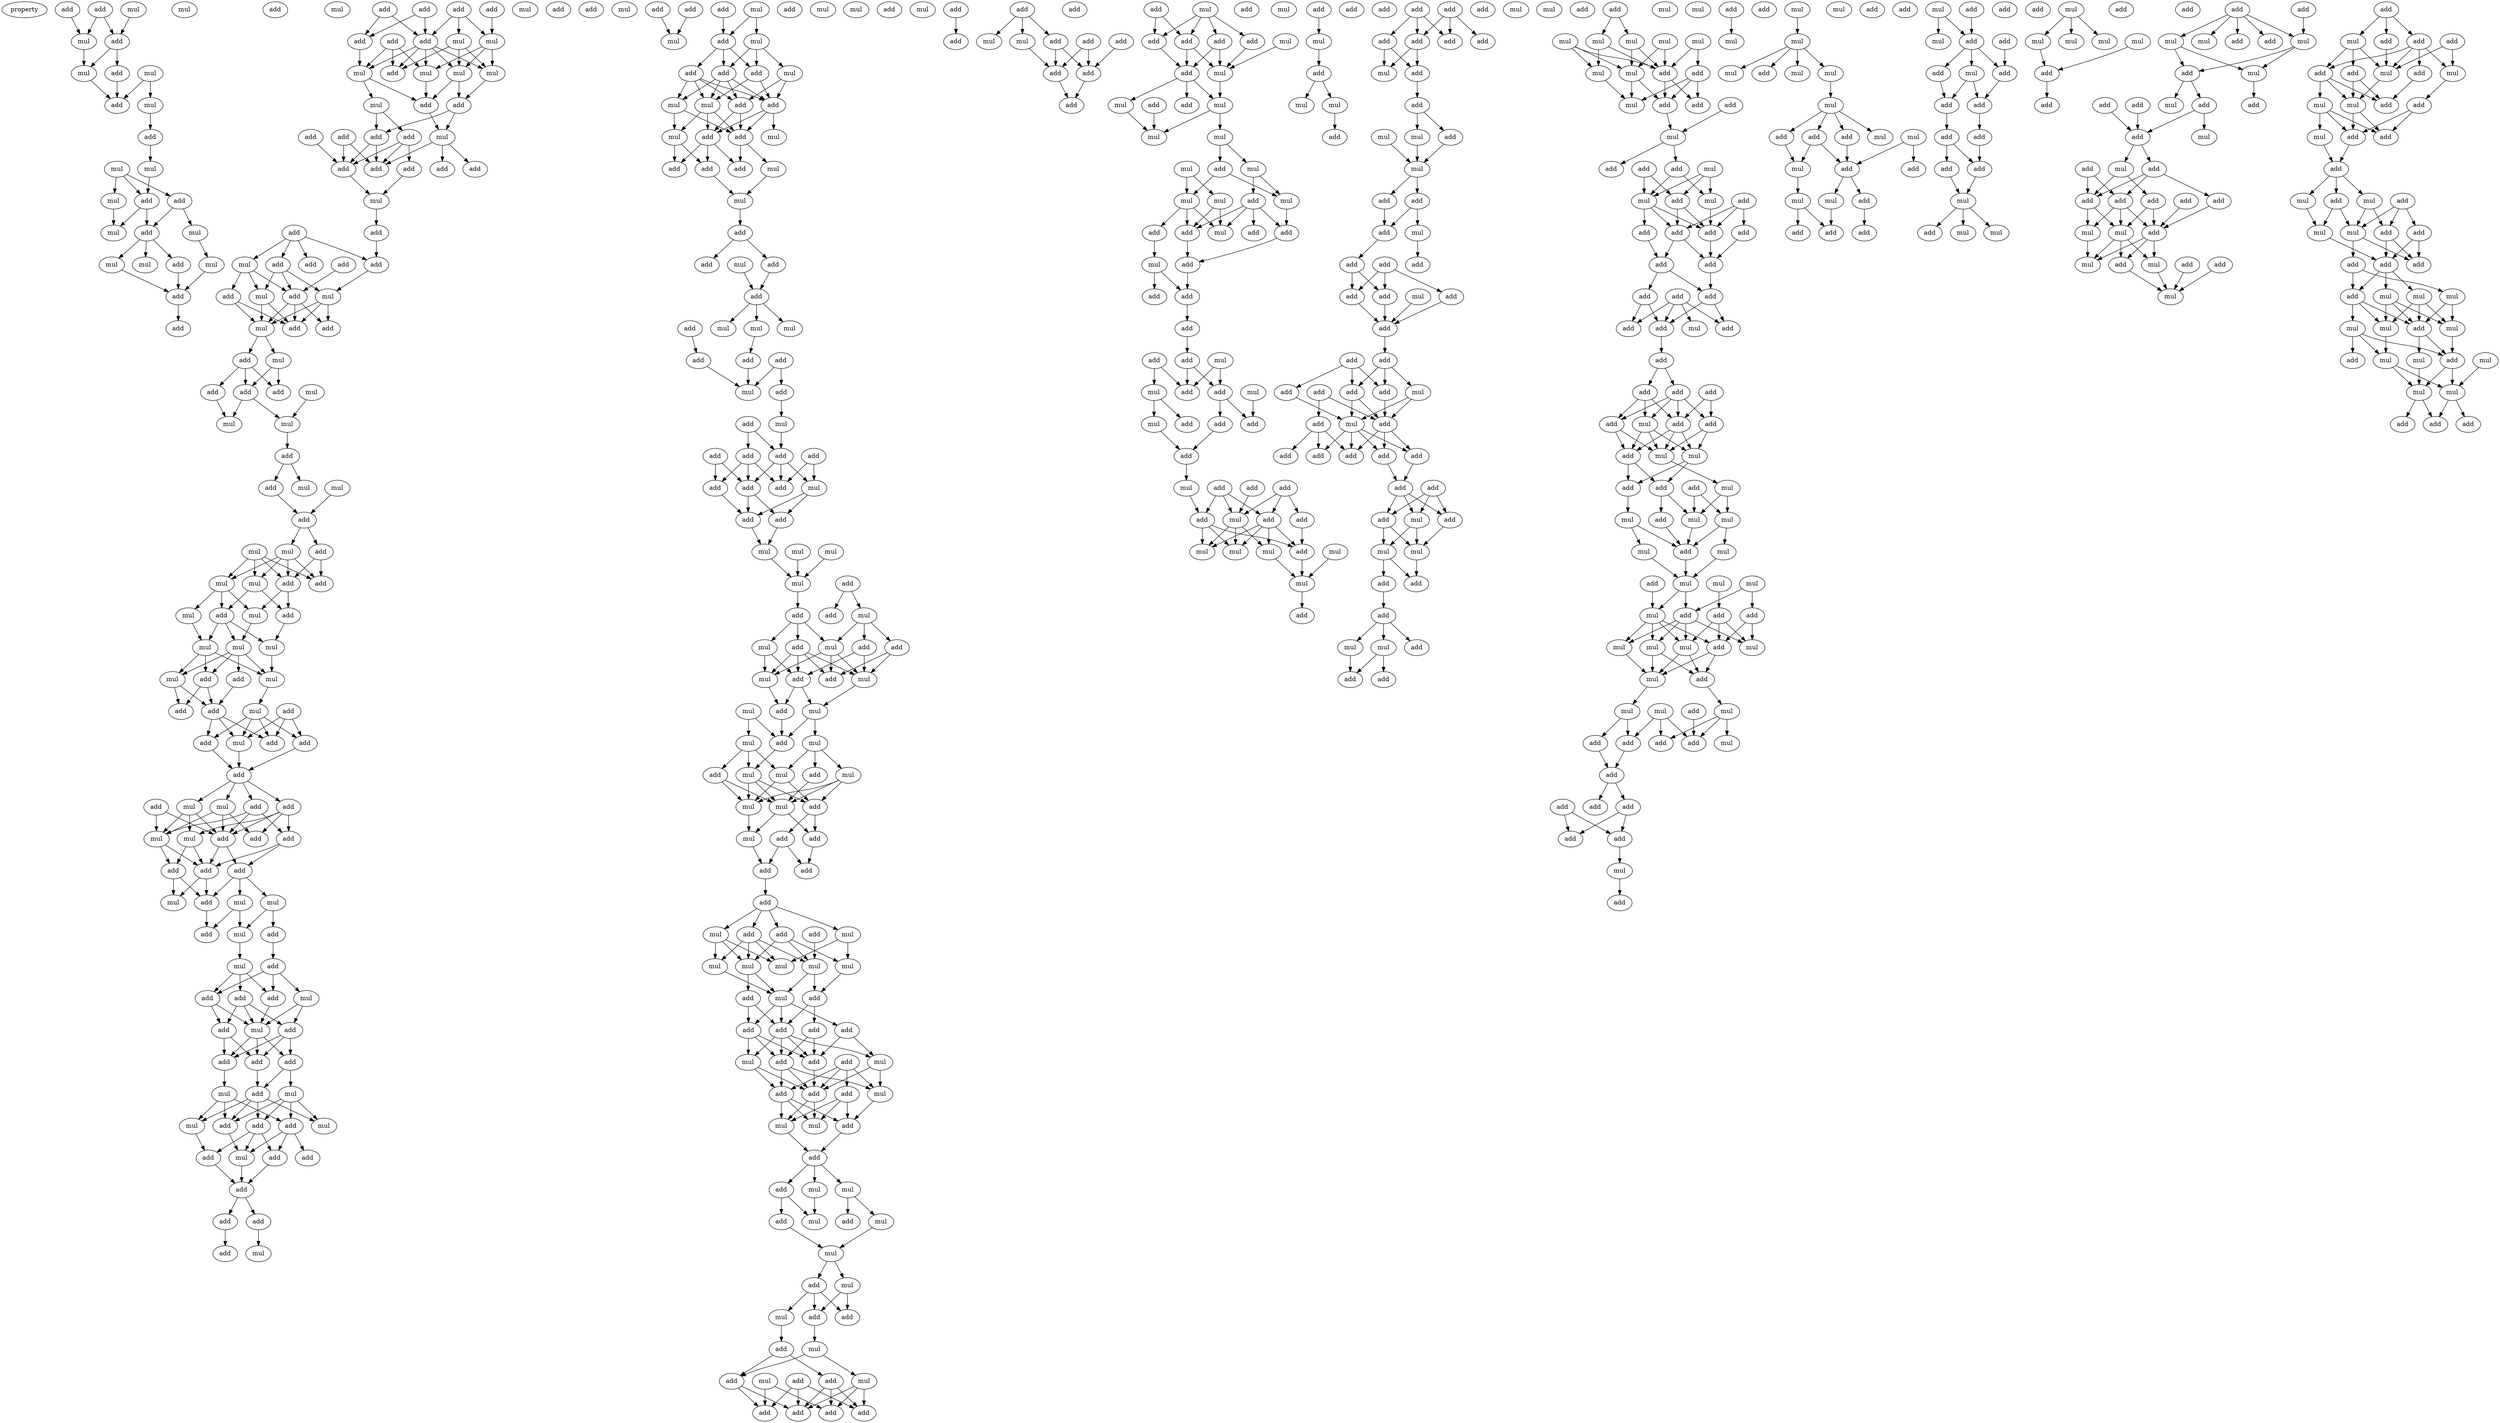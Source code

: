 digraph {
    node [fontcolor=black]
    property [mul=2,lf=1.6]
    0 [ label = mul ];
    1 [ label = mul ];
    2 [ label = add ];
    3 [ label = add ];
    4 [ label = add ];
    5 [ label = mul ];
    6 [ label = add ];
    7 [ label = add ];
    8 [ label = mul ];
    9 [ label = mul ];
    10 [ label = mul ];
    11 [ label = add ];
    12 [ label = add ];
    13 [ label = mul ];
    14 [ label = mul ];
    15 [ label = mul ];
    16 [ label = add ];
    17 [ label = mul ];
    18 [ label = add ];
    19 [ label = mul ];
    20 [ label = add ];
    21 [ label = mul ];
    22 [ label = mul ];
    23 [ label = add ];
    24 [ label = mul ];
    25 [ label = mul ];
    26 [ label = add ];
    27 [ label = add ];
    28 [ label = add ];
    29 [ label = add ];
    30 [ label = add ];
    31 [ label = add ];
    32 [ label = mul ];
    33 [ label = add ];
    34 [ label = add ];
    35 [ label = add ];
    36 [ label = mul ];
    37 [ label = mul ];
    38 [ label = mul ];
    39 [ label = mul ];
    40 [ label = add ];
    41 [ label = mul ];
    42 [ label = mul ];
    43 [ label = add ];
    44 [ label = add ];
    45 [ label = mul ];
    46 [ label = add ];
    47 [ label = add ];
    48 [ label = add ];
    49 [ label = add ];
    50 [ label = add ];
    51 [ label = add ];
    52 [ label = add ];
    53 [ label = add ];
    54 [ label = add ];
    55 [ label = mul ];
    56 [ label = add ];
    57 [ label = add ];
    58 [ label = add ];
    59 [ label = add ];
    60 [ label = mul ];
    61 [ label = add ];
    62 [ label = add ];
    63 [ label = add ];
    64 [ label = add ];
    65 [ label = mul ];
    66 [ label = mul ];
    67 [ label = add ];
    68 [ label = mul ];
    69 [ label = add ];
    70 [ label = add ];
    71 [ label = mul ];
    72 [ label = add ];
    73 [ label = mul ];
    74 [ label = add ];
    75 [ label = add ];
    76 [ label = mul ];
    77 [ label = mul ];
    78 [ label = mul ];
    79 [ label = add ];
    80 [ label = add ];
    81 [ label = mul ];
    82 [ label = add ];
    83 [ label = mul ];
    84 [ label = add ];
    85 [ label = mul ];
    86 [ label = add ];
    87 [ label = mul ];
    88 [ label = add ];
    89 [ label = mul ];
    90 [ label = add ];
    91 [ label = mul ];
    92 [ label = add ];
    93 [ label = mul ];
    94 [ label = add ];
    95 [ label = mul ];
    96 [ label = add ];
    97 [ label = mul ];
    98 [ label = mul ];
    99 [ label = mul ];
    100 [ label = mul ];
    101 [ label = add ];
    102 [ label = add ];
    103 [ label = mul ];
    104 [ label = add ];
    105 [ label = add ];
    106 [ label = add ];
    107 [ label = mul ];
    108 [ label = add ];
    109 [ label = add ];
    110 [ label = add ];
    111 [ label = mul ];
    112 [ label = mul ];
    113 [ label = add ];
    114 [ label = add ];
    115 [ label = mul ];
    116 [ label = mul ];
    117 [ label = add ];
    118 [ label = add ];
    119 [ label = mul ];
    120 [ label = add ];
    121 [ label = mul ];
    122 [ label = add ];
    123 [ label = add ];
    124 [ label = add ];
    125 [ label = add ];
    126 [ label = add ];
    127 [ label = mul ];
    128 [ label = mul ];
    129 [ label = mul ];
    130 [ label = add ];
    131 [ label = add ];
    132 [ label = add ];
    133 [ label = mul ];
    134 [ label = mul ];
    135 [ label = add ];
    136 [ label = mul ];
    137 [ label = add ];
    138 [ label = add ];
    139 [ label = add ];
    140 [ label = add ];
    141 [ label = mul ];
    142 [ label = add ];
    143 [ label = add ];
    144 [ label = add ];
    145 [ label = add ];
    146 [ label = mul ];
    147 [ label = mul ];
    148 [ label = add ];
    149 [ label = add ];
    150 [ label = add ];
    151 [ label = mul ];
    152 [ label = add ];
    153 [ label = mul ];
    154 [ label = add ];
    155 [ label = mul ];
    156 [ label = add ];
    157 [ label = add ];
    158 [ label = add ];
    159 [ label = add ];
    160 [ label = add ];
    161 [ label = mul ];
    162 [ label = add ];
    163 [ label = add ];
    164 [ label = add ];
    165 [ label = mul ];
    166 [ label = mul ];
    167 [ label = add ];
    168 [ label = add ];
    169 [ label = mul ];
    170 [ label = add ];
    171 [ label = mul ];
    172 [ label = add ];
    173 [ label = mul ];
    174 [ label = add ];
    175 [ label = add ];
    176 [ label = mul ];
    177 [ label = mul ];
    178 [ label = add ];
    179 [ label = add ];
    180 [ label = mul ];
    181 [ label = add ];
    182 [ label = mul ];
    183 [ label = add ];
    184 [ label = add ];
    185 [ label = add ];
    186 [ label = add ];
    187 [ label = mul ];
    188 [ label = mul ];
    189 [ label = mul ];
    190 [ label = add ];
    191 [ label = add ];
    192 [ label = mul ];
    193 [ label = add ];
    194 [ label = add ];
    195 [ label = mul ];
    196 [ label = add ];
    197 [ label = mul ];
    198 [ label = mul ];
    199 [ label = add ];
    200 [ label = mul ];
    201 [ label = add ];
    202 [ label = add ];
    203 [ label = add ];
    204 [ label = mul ];
    205 [ label = add ];
    206 [ label = add ];
    207 [ label = mul ];
    208 [ label = add ];
    209 [ label = add ];
    210 [ label = add ];
    211 [ label = add ];
    212 [ label = add ];
    213 [ label = add ];
    214 [ label = mul ];
    215 [ label = add ];
    216 [ label = add ];
    217 [ label = add ];
    218 [ label = mul ];
    219 [ label = add ];
    220 [ label = mul ];
    221 [ label = mul ];
    222 [ label = add ];
    223 [ label = add ];
    224 [ label = mul ];
    225 [ label = mul ];
    226 [ label = add ];
    227 [ label = add ];
    228 [ label = mul ];
    229 [ label = add ];
    230 [ label = mul ];
    231 [ label = add ];
    232 [ label = add ];
    233 [ label = add ];
    234 [ label = mul ];
    235 [ label = mul ];
    236 [ label = add ];
    237 [ label = mul ];
    238 [ label = add ];
    239 [ label = mul ];
    240 [ label = mul ];
    241 [ label = add ];
    242 [ label = mul ];
    243 [ label = mul ];
    244 [ label = add ];
    245 [ label = add ];
    246 [ label = mul ];
    247 [ label = mul ];
    248 [ label = mul ];
    249 [ label = add ];
    250 [ label = mul ];
    251 [ label = mul ];
    252 [ label = add ];
    253 [ label = add ];
    254 [ label = add ];
    255 [ label = add ];
    256 [ label = add ];
    257 [ label = add ];
    258 [ label = mul ];
    259 [ label = add ];
    260 [ label = add ];
    261 [ label = mul ];
    262 [ label = mul ];
    263 [ label = mul ];
    264 [ label = mul ];
    265 [ label = mul ];
    266 [ label = mul ];
    267 [ label = add ];
    268 [ label = mul ];
    269 [ label = add ];
    270 [ label = add ];
    271 [ label = add ];
    272 [ label = add ];
    273 [ label = add ];
    274 [ label = mul ];
    275 [ label = add ];
    276 [ label = mul ];
    277 [ label = add ];
    278 [ label = add ];
    279 [ label = mul ];
    280 [ label = add ];
    281 [ label = add ];
    282 [ label = add ];
    283 [ label = mul ];
    284 [ label = mul ];
    285 [ label = add ];
    286 [ label = add ];
    287 [ label = add ];
    288 [ label = mul ];
    289 [ label = mul ];
    290 [ label = add ];
    291 [ label = add ];
    292 [ label = mul ];
    293 [ label = mul ];
    294 [ label = mul ];
    295 [ label = add ];
    296 [ label = mul ];
    297 [ label = mul ];
    298 [ label = add ];
    299 [ label = add ];
    300 [ label = add ];
    301 [ label = mul ];
    302 [ label = add ];
    303 [ label = add ];
    304 [ label = add ];
    305 [ label = mul ];
    306 [ label = mul ];
    307 [ label = add ];
    308 [ label = add ];
    309 [ label = add ];
    310 [ label = add ];
    311 [ label = add ];
    312 [ label = mul ];
    313 [ label = add ];
    314 [ label = add ];
    315 [ label = mul ];
    316 [ label = add ];
    317 [ label = add ];
    318 [ label = add ];
    319 [ label = add ];
    320 [ label = add ];
    321 [ label = add ];
    322 [ label = mul ];
    323 [ label = add ];
    324 [ label = add ];
    325 [ label = mul ];
    326 [ label = add ];
    327 [ label = add ];
    328 [ label = add ];
    329 [ label = mul ];
    330 [ label = mul ];
    331 [ label = mul ];
    332 [ label = add ];
    333 [ label = add ];
    334 [ label = add ];
    335 [ label = mul ];
    336 [ label = mul ];
    337 [ label = mul ];
    338 [ label = mul ];
    339 [ label = add ];
    340 [ label = mul ];
    341 [ label = mul ];
    342 [ label = mul ];
    343 [ label = add ];
    344 [ label = add ];
    345 [ label = add ];
    346 [ label = add ];
    347 [ label = mul ];
    348 [ label = add ];
    349 [ label = mul ];
    350 [ label = add ];
    351 [ label = add ];
    352 [ label = add ];
    353 [ label = add ];
    354 [ label = add ];
    355 [ label = mul ];
    356 [ label = add ];
    357 [ label = mul ];
    358 [ label = add ];
    359 [ label = add ];
    360 [ label = mul ];
    361 [ label = mul ];
    362 [ label = mul ];
    363 [ label = add ];
    364 [ label = add ];
    365 [ label = add ];
    366 [ label = add ];
    367 [ label = add ];
    368 [ label = add ];
    369 [ label = add ];
    370 [ label = mul ];
    371 [ label = add ];
    372 [ label = add ];
    373 [ label = mul ];
    374 [ label = add ];
    375 [ label = mul ];
    376 [ label = mul ];
    377 [ label = mul ];
    378 [ label = mul ];
    379 [ label = add ];
    380 [ label = mul ];
    381 [ label = add ];
    382 [ label = add ];
    383 [ label = mul ];
    384 [ label = add ];
    385 [ label = add ];
    386 [ label = mul ];
    387 [ label = mul ];
    388 [ label = add ];
    389 [ label = add ];
    390 [ label = add ];
    391 [ label = add ];
    392 [ label = add ];
    393 [ label = add ];
    394 [ label = add ];
    395 [ label = add ];
    396 [ label = add ];
    397 [ label = mul ];
    398 [ label = add ];
    399 [ label = add ];
    400 [ label = mul ];
    401 [ label = mul ];
    402 [ label = add ];
    403 [ label = mul ];
    404 [ label = mul ];
    405 [ label = mul ];
    406 [ label = add ];
    407 [ label = add ];
    408 [ label = mul ];
    409 [ label = add ];
    410 [ label = add ];
    411 [ label = add ];
    412 [ label = add ];
    413 [ label = add ];
    414 [ label = add ];
    415 [ label = mul ];
    416 [ label = add ];
    417 [ label = add ];
    418 [ label = add ];
    419 [ label = add ];
    420 [ label = mul ];
    421 [ label = add ];
    422 [ label = add ];
    423 [ label = add ];
    424 [ label = add ];
    425 [ label = add ];
    426 [ label = mul ];
    427 [ label = add ];
    428 [ label = add ];
    429 [ label = add ];
    430 [ label = add ];
    431 [ label = add ];
    432 [ label = add ];
    433 [ label = add ];
    434 [ label = add ];
    435 [ label = mul ];
    436 [ label = add ];
    437 [ label = add ];
    438 [ label = mul ];
    439 [ label = mul ];
    440 [ label = add ];
    441 [ label = add ];
    442 [ label = add ];
    443 [ label = add ];
    444 [ label = mul ];
    445 [ label = mul ];
    446 [ label = add ];
    447 [ label = add ];
    448 [ label = add ];
    449 [ label = add ];
    450 [ label = mul ];
    451 [ label = mul ];
    452 [ label = mul ];
    453 [ label = mul ];
    454 [ label = mul ];
    455 [ label = add ];
    456 [ label = add ];
    457 [ label = mul ];
    458 [ label = mul ];
    459 [ label = add ];
    460 [ label = add ];
    461 [ label = mul ];
    462 [ label = add ];
    463 [ label = mul ];
    464 [ label = add ];
    465 [ label = mul ];
    466 [ label = add ];
    467 [ label = add ];
    468 [ label = add ];
    469 [ label = add ];
    470 [ label = mul ];
    471 [ label = mul ];
    472 [ label = add ];
    473 [ label = add ];
    474 [ label = add ];
    475 [ label = add ];
    476 [ label = add ];
    477 [ label = add ];
    478 [ label = add ];
    479 [ label = add ];
    480 [ label = add ];
    481 [ label = add ];
    482 [ label = mul ];
    483 [ label = add ];
    484 [ label = add ];
    485 [ label = mul ];
    486 [ label = add ];
    487 [ label = add ];
    488 [ label = add ];
    489 [ label = add ];
    490 [ label = add ];
    491 [ label = mul ];
    492 [ label = add ];
    493 [ label = add ];
    494 [ label = mul ];
    495 [ label = add ];
    496 [ label = mul ];
    497 [ label = add ];
    498 [ label = add ];
    499 [ label = add ];
    500 [ label = mul ];
    501 [ label = mul ];
    502 [ label = add ];
    503 [ label = mul ];
    504 [ label = mul ];
    505 [ label = add ];
    506 [ label = mul ];
    507 [ label = mul ];
    508 [ label = mul ];
    509 [ label = add ];
    510 [ label = mul ];
    511 [ label = mul ];
    512 [ label = mul ];
    513 [ label = add ];
    514 [ label = add ];
    515 [ label = add ];
    516 [ label = mul ];
    517 [ label = mul ];
    518 [ label = add ];
    519 [ label = mul ];
    520 [ label = mul ];
    521 [ label = add ];
    522 [ label = mul ];
    523 [ label = add ];
    524 [ label = mul ];
    525 [ label = mul ];
    526 [ label = mul ];
    527 [ label = add ];
    528 [ label = add ];
    529 [ label = add ];
    530 [ label = add ];
    531 [ label = mul ];
    532 [ label = add ];
    533 [ label = add ];
    534 [ label = add ];
    535 [ label = add ];
    536 [ label = add ];
    537 [ label = add ];
    538 [ label = mul ];
    539 [ label = mul ];
    540 [ label = add ];
    541 [ label = add ];
    542 [ label = mul ];
    543 [ label = add ];
    544 [ label = mul ];
    545 [ label = mul ];
    546 [ label = mul ];
    547 [ label = mul ];
    548 [ label = add ];
    549 [ label = add ];
    550 [ label = mul ];
    551 [ label = mul ];
    552 [ label = mul ];
    553 [ label = mul ];
    554 [ label = add ];
    555 [ label = add ];
    556 [ label = mul ];
    557 [ label = add ];
    558 [ label = mul ];
    559 [ label = add ];
    560 [ label = add ];
    561 [ label = add ];
    562 [ label = mul ];
    563 [ label = mul ];
    564 [ label = add ];
    565 [ label = add ];
    566 [ label = add ];
    567 [ label = add ];
    568 [ label = mul ];
    569 [ label = add ];
    570 [ label = add ];
    571 [ label = add ];
    572 [ label = mul ];
    573 [ label = add ];
    574 [ label = add ];
    575 [ label = add ];
    576 [ label = add ];
    577 [ label = mul ];
    578 [ label = add ];
    579 [ label = add ];
    580 [ label = add ];
    581 [ label = add ];
    582 [ label = add ];
    583 [ label = add ];
    584 [ label = mul ];
    585 [ label = add ];
    586 [ label = mul ];
    587 [ label = mul ];
    588 [ label = mul ];
    589 [ label = add ];
    590 [ label = mul ];
    591 [ label = mul ];
    592 [ label = mul ];
    593 [ label = mul ];
    594 [ label = add ];
    595 [ label = add ];
    596 [ label = add ];
    597 [ label = add ];
    598 [ label = add ];
    599 [ label = mul ];
    600 [ label = mul ];
    601 [ label = mul ];
    602 [ label = add ];
    603 [ label = add ];
    604 [ label = add ];
    605 [ label = mul ];
    606 [ label = add ];
    607 [ label = add ];
    608 [ label = add ];
    609 [ label = add ];
    610 [ label = mul ];
    611 [ label = add ];
    612 [ label = mul ];
    613 [ label = add ];
    614 [ label = add ];
    615 [ label = mul ];
    616 [ label = add ];
    617 [ label = add ];
    618 [ label = add ];
    619 [ label = add ];
    620 [ label = add ];
    621 [ label = add ];
    622 [ label = mul ];
    623 [ label = mul ];
    624 [ label = add ];
    625 [ label = mul ];
    626 [ label = mul ];
    627 [ label = add ];
    628 [ label = add ];
    629 [ label = mul ];
    630 [ label = add ];
    631 [ label = mul ];
    632 [ label = add ];
    633 [ label = add ];
    634 [ label = add ];
    635 [ label = mul ];
    636 [ label = add ];
    637 [ label = add ];
    638 [ label = mul ];
    639 [ label = add ];
    640 [ label = mul ];
    641 [ label = mul ];
    642 [ label = add ];
    643 [ label = add ];
    644 [ label = add ];
    645 [ label = mul ];
    646 [ label = add ];
    647 [ label = add ];
    648 [ label = add ];
    649 [ label = mul ];
    650 [ label = mul ];
    651 [ label = add ];
    652 [ label = add ];
    653 [ label = mul ];
    654 [ label = mul ];
    655 [ label = add ];
    656 [ label = add ];
    657 [ label = add ];
    658 [ label = add ];
    659 [ label = add ];
    660 [ label = mul ];
    661 [ label = mul ];
    662 [ label = mul ];
    663 [ label = mul ];
    664 [ label = mul ];
    665 [ label = add ];
    666 [ label = mul ];
    667 [ label = mul ];
    668 [ label = mul ];
    669 [ label = add ];
    670 [ label = mul ];
    671 [ label = add ];
    672 [ label = mul ];
    673 [ label = mul ];
    674 [ label = add ];
    675 [ label = add ];
    676 [ label = add ];
    0 -> 6 [ name = 0 ];
    2 -> 5 [ name = 1 ];
    2 -> 6 [ name = 2 ];
    4 -> 5 [ name = 3 ];
    5 -> 8 [ name = 4 ];
    6 -> 7 [ name = 5 ];
    6 -> 8 [ name = 6 ];
    7 -> 11 [ name = 7 ];
    8 -> 11 [ name = 8 ];
    9 -> 10 [ name = 9 ];
    9 -> 11 [ name = 10 ];
    10 -> 12 [ name = 11 ];
    12 -> 13 [ name = 12 ];
    13 -> 16 [ name = 13 ];
    15 -> 16 [ name = 14 ];
    15 -> 17 [ name = 15 ];
    15 -> 18 [ name = 16 ];
    16 -> 19 [ name = 17 ];
    16 -> 20 [ name = 18 ];
    17 -> 19 [ name = 19 ];
    18 -> 20 [ name = 20 ];
    18 -> 21 [ name = 21 ];
    20 -> 23 [ name = 22 ];
    20 -> 24 [ name = 23 ];
    20 -> 25 [ name = 24 ];
    21 -> 22 [ name = 25 ];
    22 -> 26 [ name = 26 ];
    23 -> 26 [ name = 27 ];
    25 -> 26 [ name = 28 ];
    26 -> 31 [ name = 29 ];
    27 -> 33 [ name = 30 ];
    27 -> 35 [ name = 31 ];
    28 -> 32 [ name = 32 ];
    28 -> 35 [ name = 33 ];
    28 -> 36 [ name = 34 ];
    29 -> 32 [ name = 35 ];
    30 -> 33 [ name = 36 ];
    30 -> 35 [ name = 37 ];
    32 -> 37 [ name = 38 ];
    32 -> 38 [ name = 39 ];
    32 -> 41 [ name = 40 ];
    33 -> 39 [ name = 41 ];
    34 -> 39 [ name = 42 ];
    34 -> 40 [ name = 43 ];
    34 -> 41 [ name = 44 ];
    35 -> 37 [ name = 45 ];
    35 -> 38 [ name = 46 ];
    35 -> 39 [ name = 47 ];
    35 -> 40 [ name = 48 ];
    35 -> 41 [ name = 49 ];
    36 -> 37 [ name = 50 ];
    36 -> 38 [ name = 51 ];
    36 -> 40 [ name = 52 ];
    37 -> 43 [ name = 53 ];
    37 -> 44 [ name = 54 ];
    38 -> 43 [ name = 55 ];
    39 -> 42 [ name = 56 ];
    39 -> 44 [ name = 57 ];
    41 -> 44 [ name = 58 ];
    42 -> 46 [ name = 59 ];
    42 -> 48 [ name = 60 ];
    43 -> 45 [ name = 61 ];
    43 -> 46 [ name = 62 ];
    44 -> 45 [ name = 63 ];
    45 -> 50 [ name = 64 ];
    45 -> 53 [ name = 65 ];
    45 -> 54 [ name = 66 ];
    46 -> 52 [ name = 67 ];
    46 -> 54 [ name = 68 ];
    47 -> 52 [ name = 69 ];
    48 -> 51 [ name = 70 ];
    48 -> 52 [ name = 71 ];
    48 -> 54 [ name = 72 ];
    49 -> 52 [ name = 73 ];
    49 -> 54 [ name = 74 ];
    51 -> 55 [ name = 75 ];
    52 -> 55 [ name = 76 ];
    55 -> 57 [ name = 77 ];
    56 -> 59 [ name = 78 ];
    56 -> 60 [ name = 79 ];
    56 -> 61 [ name = 80 ];
    56 -> 62 [ name = 81 ];
    57 -> 61 [ name = 82 ];
    58 -> 64 [ name = 83 ];
    59 -> 64 [ name = 84 ];
    59 -> 65 [ name = 85 ];
    59 -> 66 [ name = 86 ];
    60 -> 63 [ name = 87 ];
    60 -> 64 [ name = 88 ];
    60 -> 66 [ name = 89 ];
    61 -> 65 [ name = 90 ];
    63 -> 68 [ name = 91 ];
    63 -> 69 [ name = 92 ];
    64 -> 67 [ name = 93 ];
    64 -> 68 [ name = 94 ];
    64 -> 69 [ name = 95 ];
    65 -> 67 [ name = 96 ];
    65 -> 68 [ name = 97 ];
    65 -> 69 [ name = 98 ];
    66 -> 68 [ name = 99 ];
    66 -> 69 [ name = 100 ];
    68 -> 70 [ name = 101 ];
    68 -> 71 [ name = 102 ];
    70 -> 72 [ name = 103 ];
    70 -> 74 [ name = 104 ];
    70 -> 75 [ name = 105 ];
    71 -> 72 [ name = 106 ];
    71 -> 74 [ name = 107 ];
    73 -> 78 [ name = 108 ];
    74 -> 76 [ name = 109 ];
    74 -> 78 [ name = 110 ];
    75 -> 76 [ name = 111 ];
    78 -> 79 [ name = 112 ];
    79 -> 82 [ name = 113 ];
    79 -> 83 [ name = 114 ];
    81 -> 84 [ name = 115 ];
    82 -> 84 [ name = 116 ];
    84 -> 86 [ name = 117 ];
    84 -> 87 [ name = 118 ];
    85 -> 89 [ name = 119 ];
    85 -> 90 [ name = 120 ];
    85 -> 91 [ name = 121 ];
    85 -> 92 [ name = 122 ];
    86 -> 90 [ name = 123 ];
    86 -> 92 [ name = 124 ];
    87 -> 89 [ name = 125 ];
    87 -> 90 [ name = 126 ];
    87 -> 91 [ name = 127 ];
    87 -> 92 [ name = 128 ];
    89 -> 93 [ name = 129 ];
    89 -> 95 [ name = 130 ];
    89 -> 96 [ name = 131 ];
    91 -> 94 [ name = 132 ];
    91 -> 96 [ name = 133 ];
    92 -> 94 [ name = 134 ];
    92 -> 95 [ name = 135 ];
    93 -> 98 [ name = 136 ];
    94 -> 99 [ name = 137 ];
    95 -> 97 [ name = 138 ];
    96 -> 97 [ name = 139 ];
    96 -> 98 [ name = 140 ];
    96 -> 99 [ name = 141 ];
    97 -> 100 [ name = 142 ];
    97 -> 101 [ name = 143 ];
    97 -> 102 [ name = 144 ];
    97 -> 103 [ name = 145 ];
    98 -> 100 [ name = 146 ];
    98 -> 102 [ name = 147 ];
    98 -> 103 [ name = 148 ];
    99 -> 103 [ name = 149 ];
    100 -> 104 [ name = 150 ];
    100 -> 105 [ name = 151 ];
    101 -> 104 [ name = 152 ];
    102 -> 104 [ name = 153 ];
    102 -> 105 [ name = 154 ];
    103 -> 107 [ name = 155 ];
    104 -> 109 [ name = 156 ];
    104 -> 110 [ name = 157 ];
    104 -> 111 [ name = 158 ];
    106 -> 108 [ name = 159 ];
    106 -> 109 [ name = 160 ];
    106 -> 111 [ name = 161 ];
    107 -> 108 [ name = 162 ];
    107 -> 109 [ name = 163 ];
    107 -> 110 [ name = 164 ];
    107 -> 111 [ name = 165 ];
    108 -> 113 [ name = 166 ];
    110 -> 113 [ name = 167 ];
    111 -> 113 [ name = 168 ];
    113 -> 114 [ name = 169 ];
    113 -> 115 [ name = 170 ];
    113 -> 116 [ name = 171 ];
    113 -> 117 [ name = 172 ];
    114 -> 120 [ name = 173 ];
    114 -> 121 [ name = 174 ];
    114 -> 122 [ name = 175 ];
    115 -> 119 [ name = 176 ];
    115 -> 121 [ name = 177 ];
    115 -> 122 [ name = 178 ];
    116 -> 121 [ name = 179 ];
    116 -> 122 [ name = 180 ];
    116 -> 123 [ name = 181 ];
    117 -> 119 [ name = 182 ];
    117 -> 120 [ name = 183 ];
    117 -> 122 [ name = 184 ];
    117 -> 123 [ name = 185 ];
    118 -> 121 [ name = 186 ];
    118 -> 122 [ name = 187 ];
    119 -> 124 [ name = 188 ];
    119 -> 125 [ name = 189 ];
    120 -> 124 [ name = 190 ];
    120 -> 126 [ name = 191 ];
    121 -> 124 [ name = 192 ];
    121 -> 125 [ name = 193 ];
    122 -> 124 [ name = 194 ];
    122 -> 126 [ name = 195 ];
    124 -> 128 [ name = 196 ];
    124 -> 130 [ name = 197 ];
    125 -> 128 [ name = 198 ];
    125 -> 130 [ name = 199 ];
    126 -> 127 [ name = 200 ];
    126 -> 129 [ name = 201 ];
    126 -> 130 [ name = 202 ];
    127 -> 132 [ name = 203 ];
    127 -> 133 [ name = 204 ];
    129 -> 131 [ name = 205 ];
    129 -> 133 [ name = 206 ];
    130 -> 131 [ name = 207 ];
    132 -> 135 [ name = 208 ];
    133 -> 134 [ name = 209 ];
    134 -> 137 [ name = 210 ];
    134 -> 138 [ name = 211 ];
    134 -> 139 [ name = 212 ];
    135 -> 136 [ name = 213 ];
    135 -> 138 [ name = 214 ];
    135 -> 139 [ name = 215 ];
    136 -> 140 [ name = 216 ];
    136 -> 141 [ name = 217 ];
    137 -> 140 [ name = 218 ];
    137 -> 141 [ name = 219 ];
    137 -> 142 [ name = 220 ];
    138 -> 141 [ name = 221 ];
    138 -> 142 [ name = 222 ];
    139 -> 141 [ name = 223 ];
    140 -> 143 [ name = 224 ];
    140 -> 144 [ name = 225 ];
    140 -> 145 [ name = 226 ];
    141 -> 143 [ name = 227 ];
    141 -> 144 [ name = 228 ];
    141 -> 145 [ name = 229 ];
    142 -> 143 [ name = 230 ];
    142 -> 144 [ name = 231 ];
    143 -> 148 [ name = 232 ];
    144 -> 146 [ name = 233 ];
    145 -> 147 [ name = 234 ];
    145 -> 148 [ name = 235 ];
    146 -> 149 [ name = 236 ];
    146 -> 150 [ name = 237 ];
    146 -> 151 [ name = 238 ];
    147 -> 149 [ name = 239 ];
    147 -> 150 [ name = 240 ];
    147 -> 152 [ name = 241 ];
    147 -> 153 [ name = 242 ];
    148 -> 149 [ name = 243 ];
    148 -> 151 [ name = 244 ];
    148 -> 152 [ name = 245 ];
    148 -> 153 [ name = 246 ];
    149 -> 155 [ name = 247 ];
    150 -> 155 [ name = 248 ];
    150 -> 156 [ name = 249 ];
    150 -> 157 [ name = 250 ];
    151 -> 154 [ name = 251 ];
    152 -> 154 [ name = 252 ];
    152 -> 155 [ name = 253 ];
    152 -> 156 [ name = 254 ];
    154 -> 158 [ name = 255 ];
    155 -> 158 [ name = 256 ];
    156 -> 158 [ name = 257 ];
    158 -> 159 [ name = 258 ];
    158 -> 160 [ name = 259 ];
    159 -> 162 [ name = 260 ];
    160 -> 161 [ name = 261 ];
    163 -> 165 [ name = 262 ];
    164 -> 165 [ name = 263 ];
    166 -> 169 [ name = 264 ];
    166 -> 170 [ name = 265 ];
    167 -> 170 [ name = 266 ];
    169 -> 172 [ name = 267 ];
    169 -> 173 [ name = 268 ];
    169 -> 175 [ name = 269 ];
    170 -> 172 [ name = 270 ];
    170 -> 174 [ name = 271 ];
    170 -> 175 [ name = 272 ];
    172 -> 176 [ name = 273 ];
    172 -> 177 [ name = 274 ];
    172 -> 178 [ name = 275 ];
    172 -> 179 [ name = 276 ];
    173 -> 178 [ name = 277 ];
    173 -> 179 [ name = 278 ];
    174 -> 176 [ name = 279 ];
    174 -> 177 [ name = 280 ];
    174 -> 178 [ name = 281 ];
    174 -> 179 [ name = 282 ];
    175 -> 177 [ name = 283 ];
    175 -> 179 [ name = 284 ];
    176 -> 182 [ name = 285 ];
    176 -> 183 [ name = 286 ];
    177 -> 181 [ name = 287 ];
    177 -> 182 [ name = 288 ];
    177 -> 183 [ name = 289 ];
    178 -> 181 [ name = 290 ];
    178 -> 183 [ name = 291 ];
    179 -> 180 [ name = 292 ];
    179 -> 181 [ name = 293 ];
    179 -> 183 [ name = 294 ];
    181 -> 184 [ name = 295 ];
    181 -> 185 [ name = 296 ];
    181 -> 186 [ name = 297 ];
    182 -> 185 [ name = 298 ];
    182 -> 186 [ name = 299 ];
    183 -> 184 [ name = 300 ];
    183 -> 188 [ name = 301 ];
    186 -> 189 [ name = 302 ];
    188 -> 189 [ name = 303 ];
    189 -> 190 [ name = 304 ];
    190 -> 191 [ name = 305 ];
    190 -> 194 [ name = 306 ];
    192 -> 196 [ name = 307 ];
    194 -> 196 [ name = 308 ];
    196 -> 197 [ name = 309 ];
    196 -> 198 [ name = 310 ];
    196 -> 200 [ name = 311 ];
    199 -> 203 [ name = 312 ];
    200 -> 202 [ name = 313 ];
    201 -> 204 [ name = 314 ];
    201 -> 205 [ name = 315 ];
    202 -> 204 [ name = 316 ];
    203 -> 204 [ name = 317 ];
    205 -> 207 [ name = 318 ];
    206 -> 208 [ name = 319 ];
    206 -> 211 [ name = 320 ];
    207 -> 208 [ name = 321 ];
    208 -> 212 [ name = 322 ];
    208 -> 213 [ name = 323 ];
    208 -> 214 [ name = 324 ];
    209 -> 212 [ name = 325 ];
    209 -> 215 [ name = 326 ];
    210 -> 213 [ name = 327 ];
    210 -> 214 [ name = 328 ];
    211 -> 212 [ name = 329 ];
    211 -> 213 [ name = 330 ];
    211 -> 215 [ name = 331 ];
    212 -> 216 [ name = 332 ];
    212 -> 217 [ name = 333 ];
    214 -> 216 [ name = 334 ];
    214 -> 217 [ name = 335 ];
    215 -> 216 [ name = 336 ];
    216 -> 218 [ name = 337 ];
    217 -> 218 [ name = 338 ];
    218 -> 224 [ name = 339 ];
    219 -> 223 [ name = 340 ];
    220 -> 224 [ name = 341 ];
    221 -> 224 [ name = 342 ];
    222 -> 225 [ name = 343 ];
    222 -> 227 [ name = 344 ];
    224 -> 226 [ name = 345 ];
    225 -> 229 [ name = 346 ];
    225 -> 230 [ name = 347 ];
    225 -> 231 [ name = 348 ];
    226 -> 228 [ name = 349 ];
    226 -> 230 [ name = 350 ];
    226 -> 232 [ name = 351 ];
    228 -> 233 [ name = 352 ];
    228 -> 234 [ name = 353 ];
    229 -> 235 [ name = 354 ];
    229 -> 236 [ name = 355 ];
    230 -> 234 [ name = 356 ];
    230 -> 235 [ name = 357 ];
    230 -> 236 [ name = 358 ];
    231 -> 233 [ name = 359 ];
    231 -> 235 [ name = 360 ];
    232 -> 233 [ name = 361 ];
    232 -> 234 [ name = 362 ];
    232 -> 235 [ name = 363 ];
    232 -> 236 [ name = 364 ];
    233 -> 238 [ name = 365 ];
    233 -> 239 [ name = 366 ];
    234 -> 238 [ name = 367 ];
    235 -> 239 [ name = 368 ];
    237 -> 241 [ name = 369 ];
    237 -> 242 [ name = 370 ];
    238 -> 241 [ name = 371 ];
    239 -> 240 [ name = 372 ];
    239 -> 241 [ name = 373 ];
    240 -> 244 [ name = 374 ];
    240 -> 246 [ name = 375 ];
    240 -> 247 [ name = 376 ];
    241 -> 243 [ name = 377 ];
    242 -> 243 [ name = 378 ];
    242 -> 245 [ name = 379 ];
    242 -> 247 [ name = 380 ];
    243 -> 248 [ name = 381 ];
    243 -> 249 [ name = 382 ];
    243 -> 250 [ name = 383 ];
    244 -> 248 [ name = 384 ];
    245 -> 248 [ name = 385 ];
    245 -> 250 [ name = 386 ];
    246 -> 248 [ name = 387 ];
    246 -> 249 [ name = 388 ];
    246 -> 250 [ name = 389 ];
    247 -> 249 [ name = 390 ];
    247 -> 250 [ name = 391 ];
    248 -> 251 [ name = 392 ];
    248 -> 252 [ name = 393 ];
    249 -> 252 [ name = 394 ];
    249 -> 253 [ name = 395 ];
    250 -> 251 [ name = 396 ];
    251 -> 255 [ name = 397 ];
    252 -> 254 [ name = 398 ];
    253 -> 254 [ name = 399 ];
    253 -> 255 [ name = 400 ];
    255 -> 256 [ name = 401 ];
    256 -> 257 [ name = 402 ];
    256 -> 258 [ name = 403 ];
    256 -> 260 [ name = 404 ];
    256 -> 261 [ name = 405 ];
    257 -> 262 [ name = 406 ];
    257 -> 263 [ name = 407 ];
    257 -> 264 [ name = 408 ];
    257 -> 266 [ name = 409 ];
    258 -> 263 [ name = 410 ];
    258 -> 265 [ name = 411 ];
    259 -> 262 [ name = 412 ];
    260 -> 262 [ name = 413 ];
    260 -> 264 [ name = 414 ];
    260 -> 265 [ name = 415 ];
    261 -> 263 [ name = 416 ];
    261 -> 264 [ name = 417 ];
    261 -> 266 [ name = 418 ];
    262 -> 268 [ name = 419 ];
    262 -> 269 [ name = 420 ];
    264 -> 267 [ name = 421 ];
    264 -> 268 [ name = 422 ];
    265 -> 269 [ name = 423 ];
    266 -> 268 [ name = 424 ];
    267 -> 270 [ name = 425 ];
    267 -> 273 [ name = 426 ];
    268 -> 270 [ name = 427 ];
    268 -> 272 [ name = 428 ];
    268 -> 273 [ name = 429 ];
    269 -> 271 [ name = 430 ];
    269 -> 273 [ name = 431 ];
    270 -> 274 [ name = 432 ];
    270 -> 277 [ name = 433 ];
    270 -> 278 [ name = 434 ];
    271 -> 277 [ name = 435 ];
    271 -> 278 [ name = 436 ];
    272 -> 276 [ name = 437 ];
    272 -> 277 [ name = 438 ];
    273 -> 274 [ name = 439 ];
    273 -> 276 [ name = 440 ];
    273 -> 277 [ name = 441 ];
    273 -> 278 [ name = 442 ];
    274 -> 280 [ name = 443 ];
    274 -> 281 [ name = 444 ];
    275 -> 279 [ name = 445 ];
    275 -> 280 [ name = 446 ];
    275 -> 281 [ name = 447 ];
    275 -> 282 [ name = 448 ];
    276 -> 279 [ name = 449 ];
    276 -> 281 [ name = 450 ];
    277 -> 281 [ name = 451 ];
    278 -> 279 [ name = 452 ];
    278 -> 280 [ name = 453 ];
    278 -> 281 [ name = 454 ];
    279 -> 285 [ name = 455 ];
    280 -> 283 [ name = 456 ];
    280 -> 284 [ name = 457 ];
    280 -> 285 [ name = 458 ];
    281 -> 283 [ name = 459 ];
    281 -> 284 [ name = 460 ];
    282 -> 283 [ name = 461 ];
    282 -> 284 [ name = 462 ];
    282 -> 285 [ name = 463 ];
    284 -> 286 [ name = 464 ];
    285 -> 286 [ name = 465 ];
    286 -> 287 [ name = 466 ];
    286 -> 288 [ name = 467 ];
    286 -> 289 [ name = 468 ];
    287 -> 291 [ name = 469 ];
    287 -> 293 [ name = 470 ];
    288 -> 293 [ name = 471 ];
    289 -> 290 [ name = 472 ];
    289 -> 292 [ name = 473 ];
    291 -> 294 [ name = 474 ];
    292 -> 294 [ name = 475 ];
    294 -> 295 [ name = 476 ];
    294 -> 296 [ name = 477 ];
    295 -> 297 [ name = 478 ];
    295 -> 298 [ name = 479 ];
    295 -> 299 [ name = 480 ];
    296 -> 298 [ name = 481 ];
    296 -> 299 [ name = 482 ];
    297 -> 300 [ name = 483 ];
    298 -> 301 [ name = 484 ];
    300 -> 303 [ name = 485 ];
    300 -> 304 [ name = 486 ];
    301 -> 304 [ name = 487 ];
    301 -> 305 [ name = 488 ];
    302 -> 308 [ name = 489 ];
    302 -> 309 [ name = 490 ];
    302 -> 310 [ name = 491 ];
    303 -> 307 [ name = 492 ];
    303 -> 308 [ name = 493 ];
    303 -> 310 [ name = 494 ];
    304 -> 308 [ name = 495 ];
    304 -> 309 [ name = 496 ];
    305 -> 307 [ name = 497 ];
    305 -> 308 [ name = 498 ];
    305 -> 310 [ name = 499 ];
    306 -> 307 [ name = 500 ];
    306 -> 309 [ name = 501 ];
    311 -> 312 [ name = 502 ];
    311 -> 314 [ name = 503 ];
    311 -> 315 [ name = 504 ];
    313 -> 318 [ name = 505 ];
    314 -> 317 [ name = 506 ];
    314 -> 318 [ name = 507 ];
    315 -> 317 [ name = 508 ];
    316 -> 317 [ name = 509 ];
    316 -> 318 [ name = 510 ];
    317 -> 320 [ name = 511 ];
    318 -> 320 [ name = 512 ];
    321 -> 323 [ name = 513 ];
    321 -> 324 [ name = 514 ];
    322 -> 323 [ name = 515 ];
    322 -> 324 [ name = 516 ];
    322 -> 326 [ name = 517 ];
    322 -> 327 [ name = 518 ];
    323 -> 328 [ name = 519 ];
    324 -> 328 [ name = 520 ];
    324 -> 329 [ name = 521 ];
    325 -> 329 [ name = 522 ];
    326 -> 329 [ name = 523 ];
    327 -> 328 [ name = 524 ];
    327 -> 329 [ name = 525 ];
    328 -> 330 [ name = 526 ];
    328 -> 331 [ name = 527 ];
    328 -> 334 [ name = 528 ];
    329 -> 331 [ name = 529 ];
    330 -> 336 [ name = 530 ];
    331 -> 335 [ name = 531 ];
    331 -> 336 [ name = 532 ];
    333 -> 336 [ name = 533 ];
    335 -> 337 [ name = 534 ];
    335 -> 339 [ name = 535 ];
    337 -> 340 [ name = 536 ];
    337 -> 343 [ name = 537 ];
    338 -> 341 [ name = 538 ];
    338 -> 342 [ name = 539 ];
    339 -> 340 [ name = 540 ];
    339 -> 341 [ name = 541 ];
    340 -> 346 [ name = 542 ];
    341 -> 344 [ name = 543 ];
    341 -> 345 [ name = 544 ];
    341 -> 347 [ name = 545 ];
    342 -> 344 [ name = 546 ];
    342 -> 347 [ name = 547 ];
    343 -> 344 [ name = 548 ];
    343 -> 346 [ name = 549 ];
    343 -> 347 [ name = 550 ];
    343 -> 348 [ name = 551 ];
    344 -> 350 [ name = 552 ];
    345 -> 349 [ name = 553 ];
    346 -> 350 [ name = 554 ];
    349 -> 351 [ name = 555 ];
    349 -> 352 [ name = 556 ];
    350 -> 352 [ name = 557 ];
    352 -> 353 [ name = 558 ];
    353 -> 354 [ name = 559 ];
    354 -> 358 [ name = 560 ];
    354 -> 359 [ name = 561 ];
    356 -> 358 [ name = 562 ];
    356 -> 360 [ name = 563 ];
    357 -> 358 [ name = 564 ];
    357 -> 359 [ name = 565 ];
    359 -> 363 [ name = 566 ];
    359 -> 364 [ name = 567 ];
    360 -> 362 [ name = 568 ];
    360 -> 365 [ name = 569 ];
    361 -> 363 [ name = 570 ];
    362 -> 366 [ name = 571 ];
    364 -> 366 [ name = 572 ];
    366 -> 370 [ name = 573 ];
    367 -> 371 [ name = 574 ];
    367 -> 373 [ name = 575 ];
    367 -> 374 [ name = 576 ];
    368 -> 373 [ name = 577 ];
    369 -> 372 [ name = 578 ];
    369 -> 373 [ name = 579 ];
    369 -> 374 [ name = 580 ];
    370 -> 372 [ name = 581 ];
    371 -> 379 [ name = 582 ];
    372 -> 375 [ name = 583 ];
    372 -> 378 [ name = 584 ];
    372 -> 379 [ name = 585 ];
    373 -> 375 [ name = 586 ];
    373 -> 376 [ name = 587 ];
    373 -> 378 [ name = 588 ];
    374 -> 375 [ name = 589 ];
    374 -> 376 [ name = 590 ];
    374 -> 378 [ name = 591 ];
    374 -> 379 [ name = 592 ];
    376 -> 380 [ name = 593 ];
    377 -> 380 [ name = 594 ];
    379 -> 380 [ name = 595 ];
    380 -> 381 [ name = 596 ];
    382 -> 383 [ name = 597 ];
    383 -> 385 [ name = 598 ];
    385 -> 386 [ name = 599 ];
    385 -> 387 [ name = 600 ];
    387 -> 389 [ name = 601 ];
    390 -> 392 [ name = 602 ];
    390 -> 394 [ name = 603 ];
    390 -> 395 [ name = 604 ];
    391 -> 392 [ name = 605 ];
    391 -> 393 [ name = 606 ];
    391 -> 394 [ name = 607 ];
    392 -> 397 [ name = 608 ];
    392 -> 398 [ name = 609 ];
    395 -> 397 [ name = 610 ];
    395 -> 398 [ name = 611 ];
    398 -> 399 [ name = 612 ];
    399 -> 402 [ name = 613 ];
    399 -> 404 [ name = 614 ];
    400 -> 405 [ name = 615 ];
    402 -> 405 [ name = 616 ];
    404 -> 405 [ name = 617 ];
    405 -> 406 [ name = 618 ];
    405 -> 407 [ name = 619 ];
    406 -> 409 [ name = 620 ];
    407 -> 408 [ name = 621 ];
    407 -> 409 [ name = 622 ];
    408 -> 410 [ name = 623 ];
    409 -> 411 [ name = 624 ];
    411 -> 413 [ name = 625 ];
    411 -> 416 [ name = 626 ];
    412 -> 413 [ name = 627 ];
    412 -> 414 [ name = 628 ];
    412 -> 416 [ name = 629 ];
    413 -> 417 [ name = 630 ];
    414 -> 417 [ name = 631 ];
    415 -> 417 [ name = 632 ];
    416 -> 417 [ name = 633 ];
    417 -> 418 [ name = 634 ];
    418 -> 420 [ name = 635 ];
    418 -> 423 [ name = 636 ];
    418 -> 424 [ name = 637 ];
    419 -> 422 [ name = 638 ];
    419 -> 423 [ name = 639 ];
    419 -> 424 [ name = 640 ];
    420 -> 426 [ name = 641 ];
    420 -> 427 [ name = 642 ];
    421 -> 425 [ name = 643 ];
    421 -> 427 [ name = 644 ];
    422 -> 426 [ name = 645 ];
    423 -> 427 [ name = 646 ];
    424 -> 426 [ name = 647 ];
    424 -> 427 [ name = 648 ];
    425 -> 428 [ name = 649 ];
    425 -> 429 [ name = 650 ];
    425 -> 430 [ name = 651 ];
    426 -> 429 [ name = 652 ];
    426 -> 430 [ name = 653 ];
    426 -> 431 [ name = 654 ];
    426 -> 432 [ name = 655 ];
    427 -> 429 [ name = 656 ];
    427 -> 431 [ name = 657 ];
    427 -> 432 [ name = 658 ];
    431 -> 433 [ name = 659 ];
    432 -> 433 [ name = 660 ];
    433 -> 435 [ name = 661 ];
    433 -> 436 [ name = 662 ];
    433 -> 437 [ name = 663 ];
    434 -> 435 [ name = 664 ];
    434 -> 436 [ name = 665 ];
    434 -> 437 [ name = 666 ];
    435 -> 438 [ name = 667 ];
    435 -> 439 [ name = 668 ];
    436 -> 438 [ name = 669 ];
    436 -> 439 [ name = 670 ];
    437 -> 439 [ name = 671 ];
    438 -> 440 [ name = 672 ];
    438 -> 441 [ name = 673 ];
    439 -> 440 [ name = 674 ];
    441 -> 442 [ name = 675 ];
    442 -> 444 [ name = 676 ];
    442 -> 445 [ name = 677 ];
    442 -> 446 [ name = 678 ];
    444 -> 447 [ name = 679 ];
    444 -> 448 [ name = 680 ];
    445 -> 447 [ name = 681 ];
    449 -> 451 [ name = 682 ];
    449 -> 454 [ name = 683 ];
    450 -> 455 [ name = 684 ];
    450 -> 457 [ name = 685 ];
    451 -> 455 [ name = 686 ];
    451 -> 457 [ name = 687 ];
    452 -> 455 [ name = 688 ];
    452 -> 457 [ name = 689 ];
    452 -> 458 [ name = 690 ];
    453 -> 455 [ name = 691 ];
    453 -> 456 [ name = 692 ];
    454 -> 455 [ name = 693 ];
    454 -> 458 [ name = 694 ];
    455 -> 460 [ name = 695 ];
    455 -> 462 [ name = 696 ];
    456 -> 460 [ name = 697 ];
    456 -> 461 [ name = 698 ];
    456 -> 462 [ name = 699 ];
    457 -> 461 [ name = 700 ];
    457 -> 462 [ name = 701 ];
    458 -> 461 [ name = 702 ];
    459 -> 463 [ name = 703 ];
    462 -> 463 [ name = 704 ];
    463 -> 466 [ name = 705 ];
    463 -> 467 [ name = 706 ];
    464 -> 468 [ name = 707 ];
    464 -> 471 [ name = 708 ];
    465 -> 468 [ name = 709 ];
    465 -> 470 [ name = 710 ];
    465 -> 471 [ name = 711 ];
    467 -> 470 [ name = 712 ];
    467 -> 471 [ name = 713 ];
    468 -> 474 [ name = 714 ];
    468 -> 475 [ name = 715 ];
    469 -> 472 [ name = 716 ];
    469 -> 474 [ name = 717 ];
    469 -> 475 [ name = 718 ];
    470 -> 475 [ name = 719 ];
    471 -> 473 [ name = 720 ];
    471 -> 474 [ name = 721 ];
    471 -> 475 [ name = 722 ];
    472 -> 477 [ name = 723 ];
    473 -> 476 [ name = 724 ];
    474 -> 476 [ name = 725 ];
    474 -> 477 [ name = 726 ];
    475 -> 477 [ name = 727 ];
    476 -> 479 [ name = 728 ];
    476 -> 480 [ name = 729 ];
    477 -> 480 [ name = 730 ];
    478 -> 481 [ name = 731 ];
    478 -> 482 [ name = 732 ];
    478 -> 483 [ name = 733 ];
    478 -> 484 [ name = 734 ];
    479 -> 481 [ name = 735 ];
    479 -> 484 [ name = 736 ];
    480 -> 481 [ name = 737 ];
    480 -> 483 [ name = 738 ];
    481 -> 486 [ name = 739 ];
    486 -> 487 [ name = 740 ];
    486 -> 488 [ name = 741 ];
    487 -> 490 [ name = 742 ];
    487 -> 491 [ name = 743 ];
    487 -> 492 [ name = 744 ];
    487 -> 493 [ name = 745 ];
    488 -> 490 [ name = 746 ];
    488 -> 491 [ name = 747 ];
    488 -> 492 [ name = 748 ];
    489 -> 490 [ name = 749 ];
    489 -> 493 [ name = 750 ];
    490 -> 494 [ name = 751 ];
    490 -> 495 [ name = 752 ];
    490 -> 496 [ name = 753 ];
    491 -> 494 [ name = 754 ];
    491 -> 495 [ name = 755 ];
    491 -> 496 [ name = 756 ];
    492 -> 494 [ name = 757 ];
    492 -> 495 [ name = 758 ];
    493 -> 494 [ name = 759 ];
    493 -> 496 [ name = 760 ];
    494 -> 500 [ name = 761 ];
    495 -> 497 [ name = 762 ];
    495 -> 498 [ name = 763 ];
    496 -> 497 [ name = 764 ];
    496 -> 498 [ name = 765 ];
    497 -> 504 [ name = 766 ];
    498 -> 502 [ name = 767 ];
    498 -> 503 [ name = 768 ];
    499 -> 501 [ name = 769 ];
    499 -> 503 [ name = 770 ];
    500 -> 501 [ name = 771 ];
    500 -> 503 [ name = 772 ];
    501 -> 505 [ name = 773 ];
    501 -> 507 [ name = 774 ];
    502 -> 505 [ name = 775 ];
    503 -> 505 [ name = 776 ];
    504 -> 505 [ name = 777 ];
    504 -> 506 [ name = 778 ];
    505 -> 511 [ name = 779 ];
    506 -> 511 [ name = 780 ];
    507 -> 511 [ name = 781 ];
    508 -> 514 [ name = 782 ];
    509 -> 512 [ name = 783 ];
    510 -> 513 [ name = 784 ];
    510 -> 515 [ name = 785 ];
    511 -> 512 [ name = 786 ];
    511 -> 513 [ name = 787 ];
    512 -> 517 [ name = 788 ];
    512 -> 518 [ name = 789 ];
    512 -> 519 [ name = 790 ];
    512 -> 520 [ name = 791 ];
    513 -> 516 [ name = 792 ];
    513 -> 517 [ name = 793 ];
    513 -> 519 [ name = 794 ];
    513 -> 520 [ name = 795 ];
    514 -> 516 [ name = 796 ];
    514 -> 517 [ name = 797 ];
    514 -> 518 [ name = 798 ];
    515 -> 516 [ name = 799 ];
    515 -> 518 [ name = 800 ];
    517 -> 521 [ name = 801 ];
    517 -> 522 [ name = 802 ];
    518 -> 521 [ name = 803 ];
    518 -> 522 [ name = 804 ];
    519 -> 522 [ name = 805 ];
    520 -> 521 [ name = 806 ];
    520 -> 522 [ name = 807 ];
    521 -> 526 [ name = 808 ];
    522 -> 525 [ name = 809 ];
    523 -> 527 [ name = 810 ];
    524 -> 527 [ name = 811 ];
    524 -> 528 [ name = 812 ];
    524 -> 529 [ name = 813 ];
    525 -> 528 [ name = 814 ];
    525 -> 530 [ name = 815 ];
    526 -> 527 [ name = 816 ];
    526 -> 529 [ name = 817 ];
    526 -> 531 [ name = 818 ];
    528 -> 532 [ name = 819 ];
    530 -> 532 [ name = 820 ];
    532 -> 533 [ name = 821 ];
    532 -> 534 [ name = 822 ];
    534 -> 536 [ name = 823 ];
    534 -> 537 [ name = 824 ];
    535 -> 536 [ name = 825 ];
    535 -> 537 [ name = 826 ];
    537 -> 539 [ name = 827 ];
    539 -> 541 [ name = 828 ];
    540 -> 542 [ name = 829 ];
    544 -> 546 [ name = 830 ];
    546 -> 547 [ name = 831 ];
    546 -> 549 [ name = 832 ];
    546 -> 550 [ name = 833 ];
    546 -> 551 [ name = 834 ];
    551 -> 552 [ name = 835 ];
    552 -> 553 [ name = 836 ];
    552 -> 554 [ name = 837 ];
    552 -> 555 [ name = 838 ];
    552 -> 557 [ name = 839 ];
    554 -> 559 [ name = 840 ];
    555 -> 558 [ name = 841 ];
    556 -> 559 [ name = 842 ];
    556 -> 560 [ name = 843 ];
    557 -> 558 [ name = 844 ];
    557 -> 559 [ name = 845 ];
    558 -> 563 [ name = 846 ];
    559 -> 561 [ name = 847 ];
    559 -> 562 [ name = 848 ];
    561 -> 564 [ name = 849 ];
    562 -> 566 [ name = 850 ];
    563 -> 565 [ name = 851 ];
    563 -> 566 [ name = 852 ];
    568 -> 572 [ name = 853 ];
    568 -> 573 [ name = 854 ];
    570 -> 573 [ name = 855 ];
    571 -> 575 [ name = 856 ];
    573 -> 574 [ name = 857 ];
    573 -> 575 [ name = 858 ];
    573 -> 577 [ name = 859 ];
    574 -> 578 [ name = 860 ];
    575 -> 579 [ name = 861 ];
    577 -> 578 [ name = 862 ];
    577 -> 579 [ name = 863 ];
    578 -> 580 [ name = 864 ];
    579 -> 581 [ name = 865 ];
    580 -> 582 [ name = 866 ];
    580 -> 583 [ name = 867 ];
    581 -> 583 [ name = 868 ];
    582 -> 584 [ name = 869 ];
    583 -> 584 [ name = 870 ];
    584 -> 585 [ name = 871 ];
    584 -> 586 [ name = 872 ];
    584 -> 587 [ name = 873 ];
    588 -> 590 [ name = 874 ];
    588 -> 591 [ name = 875 ];
    588 -> 593 [ name = 876 ];
    590 -> 594 [ name = 877 ];
    592 -> 594 [ name = 878 ];
    594 -> 595 [ name = 879 ];
    597 -> 601 [ name = 880 ];
    598 -> 599 [ name = 881 ];
    598 -> 600 [ name = 882 ];
    598 -> 601 [ name = 883 ];
    598 -> 602 [ name = 884 ];
    598 -> 603 [ name = 885 ];
    600 -> 604 [ name = 886 ];
    600 -> 605 [ name = 887 ];
    601 -> 604 [ name = 888 ];
    601 -> 605 [ name = 889 ];
    604 -> 609 [ name = 890 ];
    604 -> 610 [ name = 891 ];
    605 -> 606 [ name = 892 ];
    607 -> 611 [ name = 893 ];
    608 -> 611 [ name = 894 ];
    609 -> 611 [ name = 895 ];
    609 -> 612 [ name = 896 ];
    611 -> 613 [ name = 897 ];
    611 -> 615 [ name = 898 ];
    613 -> 617 [ name = 899 ];
    613 -> 618 [ name = 900 ];
    613 -> 619 [ name = 901 ];
    614 -> 618 [ name = 902 ];
    614 -> 619 [ name = 903 ];
    615 -> 616 [ name = 904 ];
    615 -> 618 [ name = 905 ];
    616 -> 621 [ name = 906 ];
    616 -> 622 [ name = 907 ];
    617 -> 621 [ name = 908 ];
    618 -> 622 [ name = 909 ];
    618 -> 623 [ name = 910 ];
    619 -> 621 [ name = 911 ];
    619 -> 622 [ name = 912 ];
    619 -> 623 [ name = 913 ];
    620 -> 621 [ name = 914 ];
    621 -> 625 [ name = 915 ];
    621 -> 626 [ name = 916 ];
    621 -> 627 [ name = 917 ];
    622 -> 625 [ name = 918 ];
    622 -> 626 [ name = 919 ];
    622 -> 627 [ name = 920 ];
    623 -> 625 [ name = 921 ];
    624 -> 629 [ name = 922 ];
    626 -> 629 [ name = 923 ];
    627 -> 629 [ name = 924 ];
    628 -> 629 [ name = 925 ];
    630 -> 631 [ name = 926 ];
    630 -> 633 [ name = 927 ];
    630 -> 634 [ name = 928 ];
    631 -> 636 [ name = 929 ];
    631 -> 637 [ name = 930 ];
    631 -> 638 [ name = 931 ];
    632 -> 635 [ name = 932 ];
    632 -> 638 [ name = 933 ];
    633 -> 638 [ name = 934 ];
    634 -> 635 [ name = 935 ];
    634 -> 636 [ name = 936 ];
    634 -> 638 [ name = 937 ];
    634 -> 639 [ name = 938 ];
    635 -> 643 [ name = 939 ];
    636 -> 640 [ name = 940 ];
    636 -> 641 [ name = 941 ];
    636 -> 642 [ name = 942 ];
    637 -> 641 [ name = 943 ];
    637 -> 642 [ name = 944 ];
    638 -> 641 [ name = 945 ];
    639 -> 642 [ name = 946 ];
    640 -> 644 [ name = 947 ];
    640 -> 645 [ name = 948 ];
    640 -> 646 [ name = 949 ];
    641 -> 644 [ name = 950 ];
    641 -> 646 [ name = 951 ];
    643 -> 644 [ name = 952 ];
    643 -> 646 [ name = 953 ];
    644 -> 647 [ name = 954 ];
    645 -> 647 [ name = 955 ];
    647 -> 648 [ name = 956 ];
    647 -> 649 [ name = 957 ];
    647 -> 650 [ name = 958 ];
    648 -> 653 [ name = 959 ];
    648 -> 654 [ name = 960 ];
    649 -> 654 [ name = 961 ];
    650 -> 652 [ name = 962 ];
    650 -> 653 [ name = 963 ];
    651 -> 652 [ name = 964 ];
    651 -> 653 [ name = 965 ];
    651 -> 655 [ name = 966 ];
    652 -> 656 [ name = 967 ];
    652 -> 658 [ name = 968 ];
    653 -> 656 [ name = 969 ];
    653 -> 657 [ name = 970 ];
    654 -> 658 [ name = 971 ];
    655 -> 656 [ name = 972 ];
    655 -> 658 [ name = 973 ];
    657 -> 659 [ name = 974 ];
    657 -> 660 [ name = 975 ];
    658 -> 659 [ name = 976 ];
    658 -> 661 [ name = 977 ];
    658 -> 662 [ name = 978 ];
    659 -> 663 [ name = 979 ];
    659 -> 664 [ name = 980 ];
    659 -> 665 [ name = 981 ];
    660 -> 665 [ name = 982 ];
    660 -> 666 [ name = 983 ];
    661 -> 664 [ name = 984 ];
    661 -> 665 [ name = 985 ];
    661 -> 666 [ name = 986 ];
    662 -> 664 [ name = 987 ];
    662 -> 665 [ name = 988 ];
    662 -> 666 [ name = 989 ];
    663 -> 668 [ name = 990 ];
    663 -> 669 [ name = 991 ];
    663 -> 671 [ name = 992 ];
    664 -> 668 [ name = 993 ];
    665 -> 669 [ name = 994 ];
    665 -> 670 [ name = 995 ];
    666 -> 669 [ name = 996 ];
    667 -> 673 [ name = 997 ];
    668 -> 672 [ name = 998 ];
    668 -> 673 [ name = 999 ];
    669 -> 672 [ name = 1000 ];
    669 -> 673 [ name = 1001 ];
    670 -> 672 [ name = 1002 ];
    672 -> 674 [ name = 1003 ];
    672 -> 675 [ name = 1004 ];
    673 -> 675 [ name = 1005 ];
    673 -> 676 [ name = 1006 ];
}
